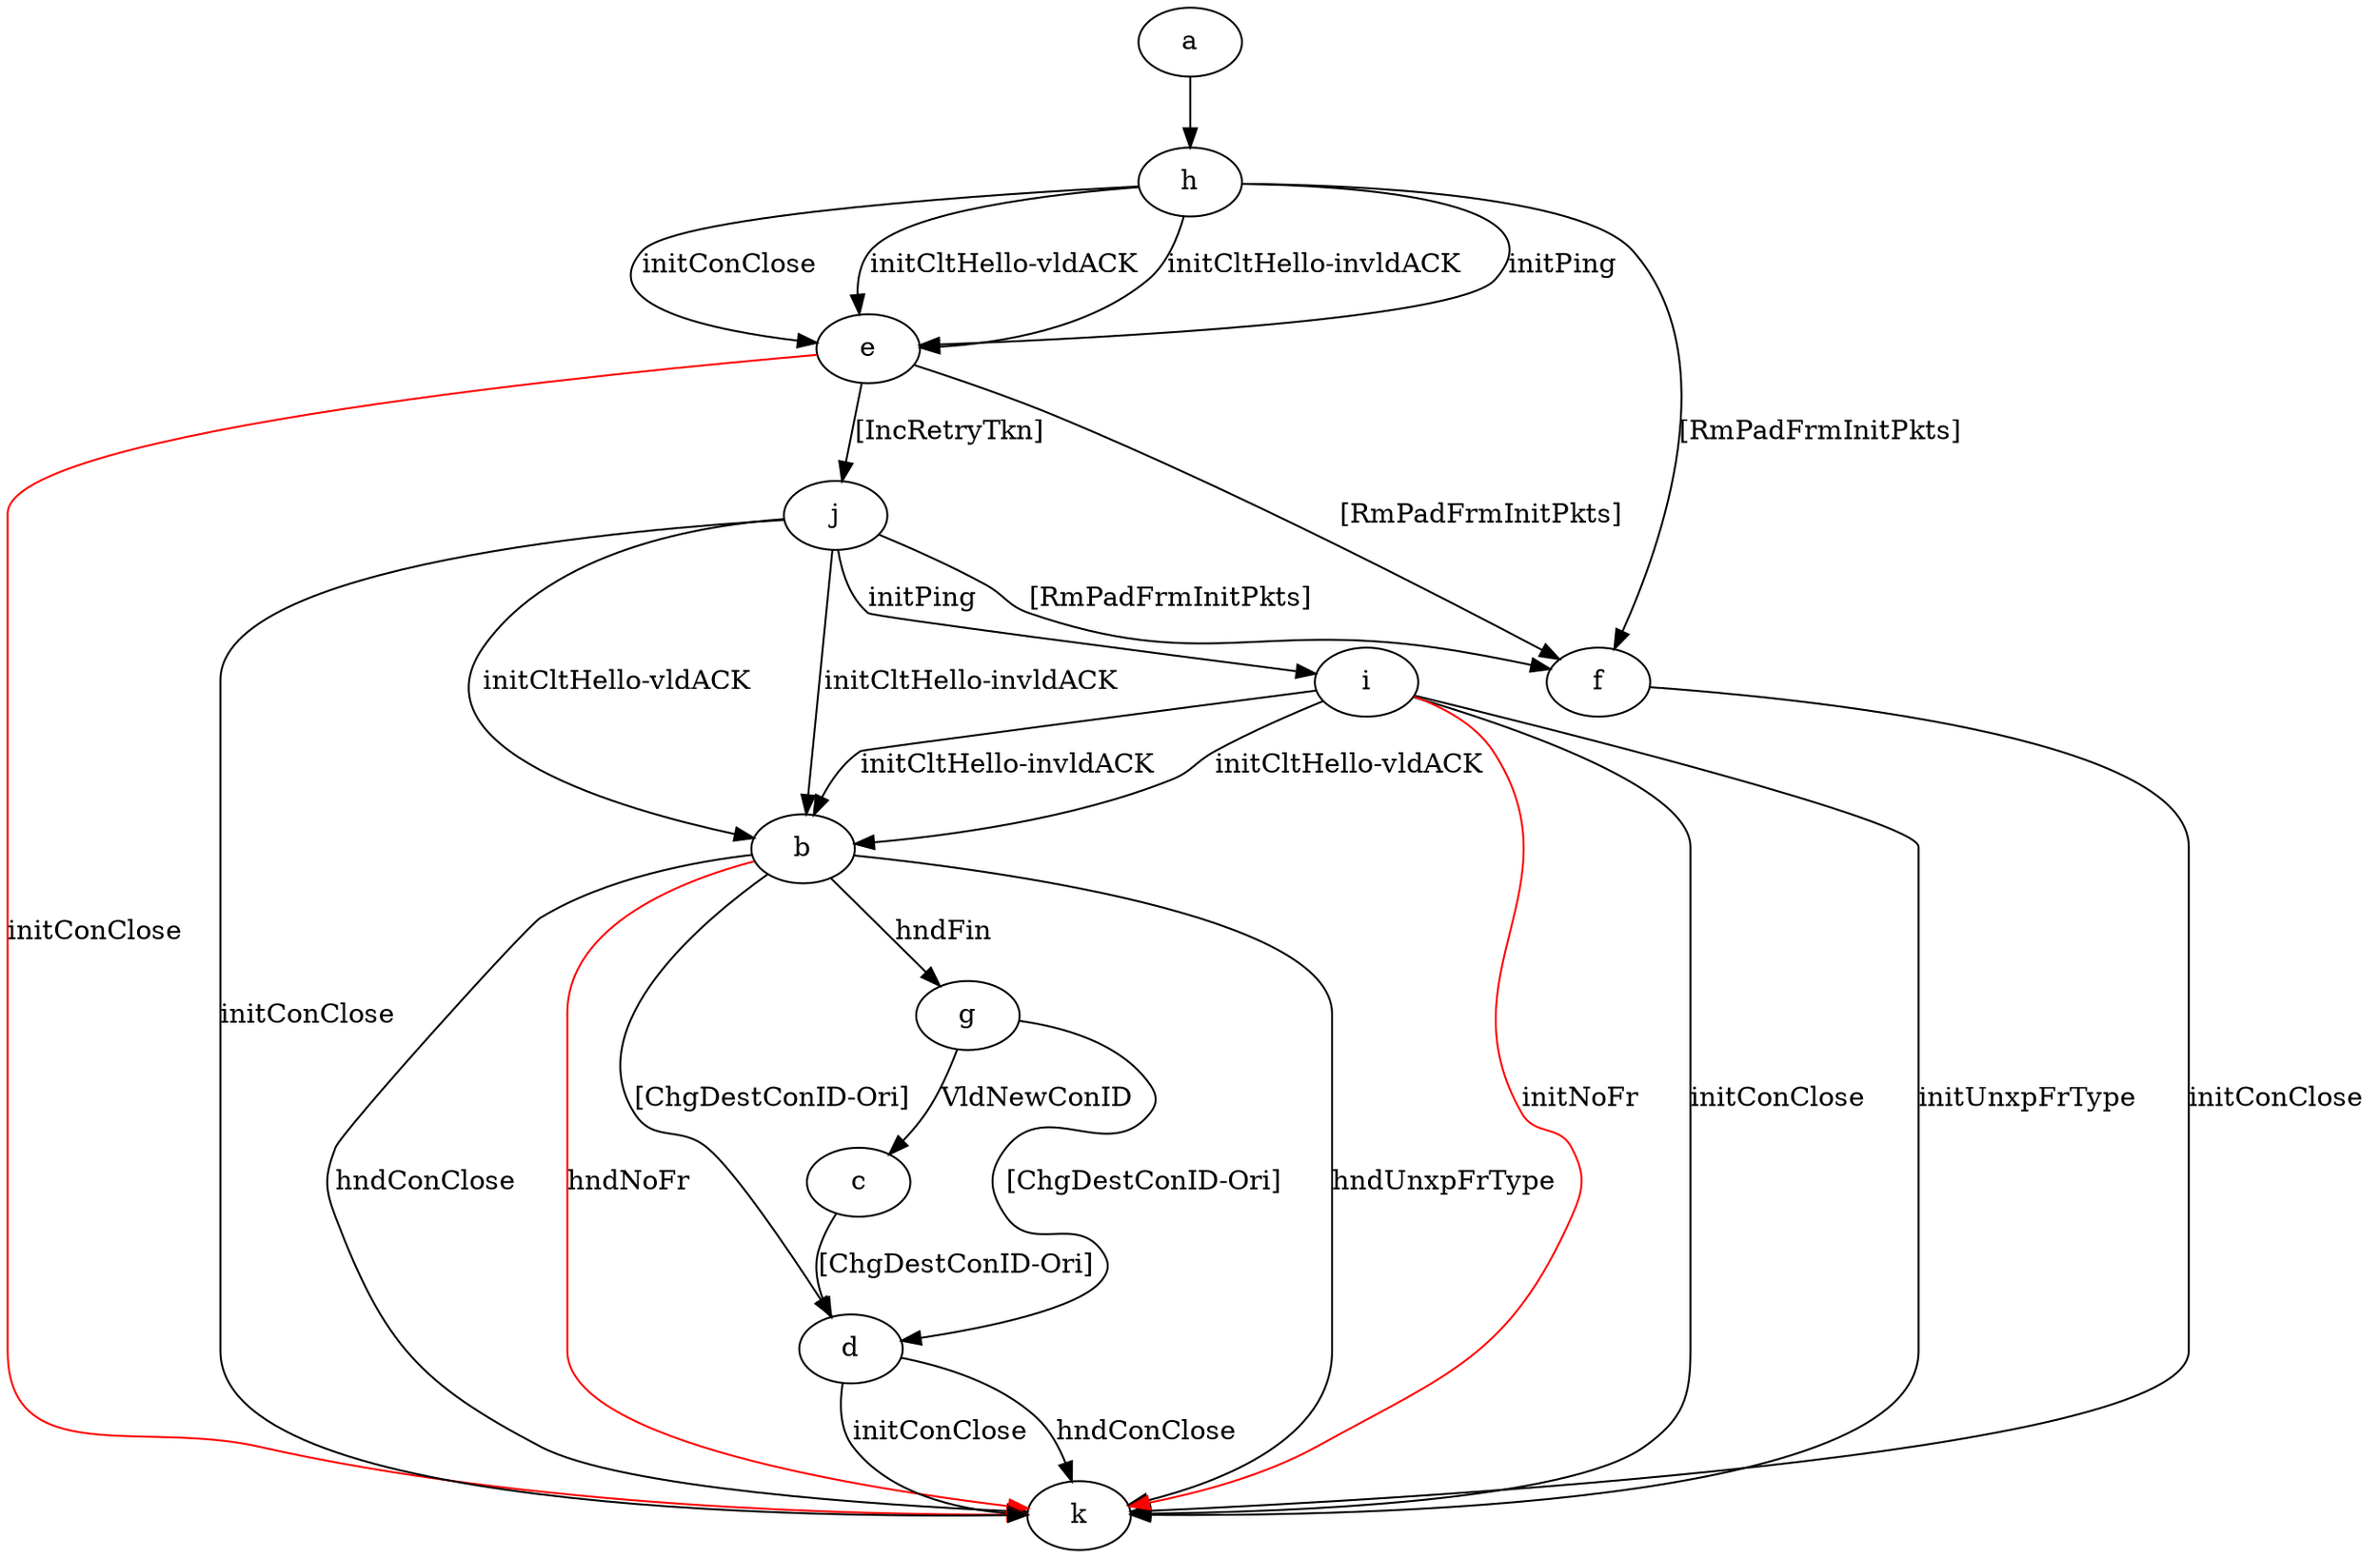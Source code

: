 digraph "" {
	a -> h	[key=0];
	b -> d	[key=0,
		label="[ChgDestConID-Ori] "];
	b -> g	[key=0,
		label="hndFin "];
	b -> k	[key=0,
		label="hndUnxpFrType "];
	b -> k	[key=1,
		label="hndConClose "];
	b -> k	[key=2,
		color=red,
		label="hndNoFr "];
	c -> d	[key=0,
		label="[ChgDestConID-Ori] "];
	d -> k	[key=0,
		label="initConClose "];
	d -> k	[key=1,
		label="hndConClose "];
	e -> f	[key=0,
		label="[RmPadFrmInitPkts] "];
	e -> j	[key=0,
		label="[IncRetryTkn] "];
	e -> k	[key=0,
		color=red,
		label="initConClose "];
	f -> k	[key=0,
		label="initConClose "];
	g -> c	[key=0,
		label="VldNewConID "];
	g -> d	[key=0,
		label="[ChgDestConID-Ori] "];
	h -> e	[key=0,
		label="initPing "];
	h -> e	[key=1,
		label="initConClose "];
	h -> e	[key=2,
		label="initCltHello-vldACK "];
	h -> e	[key=3,
		label="initCltHello-invldACK "];
	h -> f	[key=0,
		label="[RmPadFrmInitPkts] "];
	i -> b	[key=0,
		label="initCltHello-vldACK "];
	i -> b	[key=1,
		label="initCltHello-invldACK "];
	i -> k	[key=0,
		label="initConClose "];
	i -> k	[key=1,
		label="initUnxpFrType "];
	i -> k	[key=2,
		color=red,
		label="initNoFr "];
	j -> b	[key=0,
		label="initCltHello-vldACK "];
	j -> b	[key=1,
		label="initCltHello-invldACK "];
	j -> f	[key=0,
		label="[RmPadFrmInitPkts] "];
	j -> i	[key=0,
		label="initPing "];
	j -> k	[key=0,
		label="initConClose "];
}
